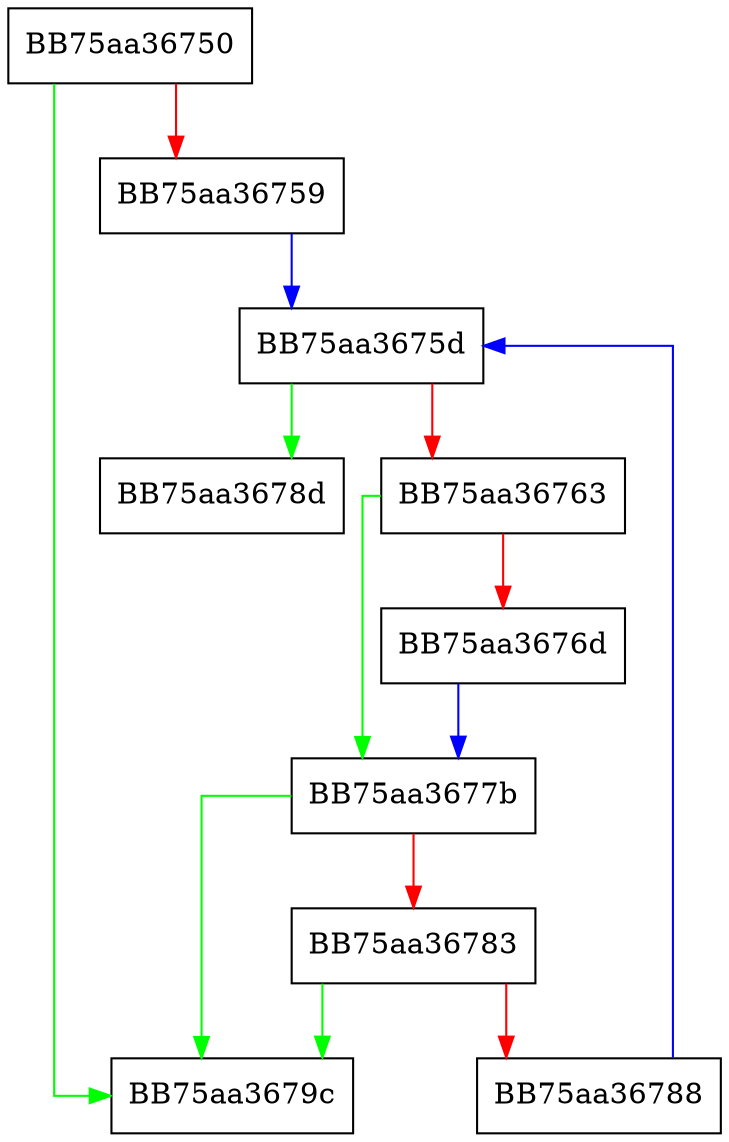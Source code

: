 digraph match_soft_buffer_end {
  node [shape="box"];
  graph [splines=ortho];
  BB75aa36750 -> BB75aa3679c [color="green"];
  BB75aa36750 -> BB75aa36759 [color="red"];
  BB75aa36759 -> BB75aa3675d [color="blue"];
  BB75aa3675d -> BB75aa3678d [color="green"];
  BB75aa3675d -> BB75aa36763 [color="red"];
  BB75aa36763 -> BB75aa3677b [color="green"];
  BB75aa36763 -> BB75aa3676d [color="red"];
  BB75aa3676d -> BB75aa3677b [color="blue"];
  BB75aa3677b -> BB75aa3679c [color="green"];
  BB75aa3677b -> BB75aa36783 [color="red"];
  BB75aa36783 -> BB75aa3679c [color="green"];
  BB75aa36783 -> BB75aa36788 [color="red"];
  BB75aa36788 -> BB75aa3675d [color="blue"];
}